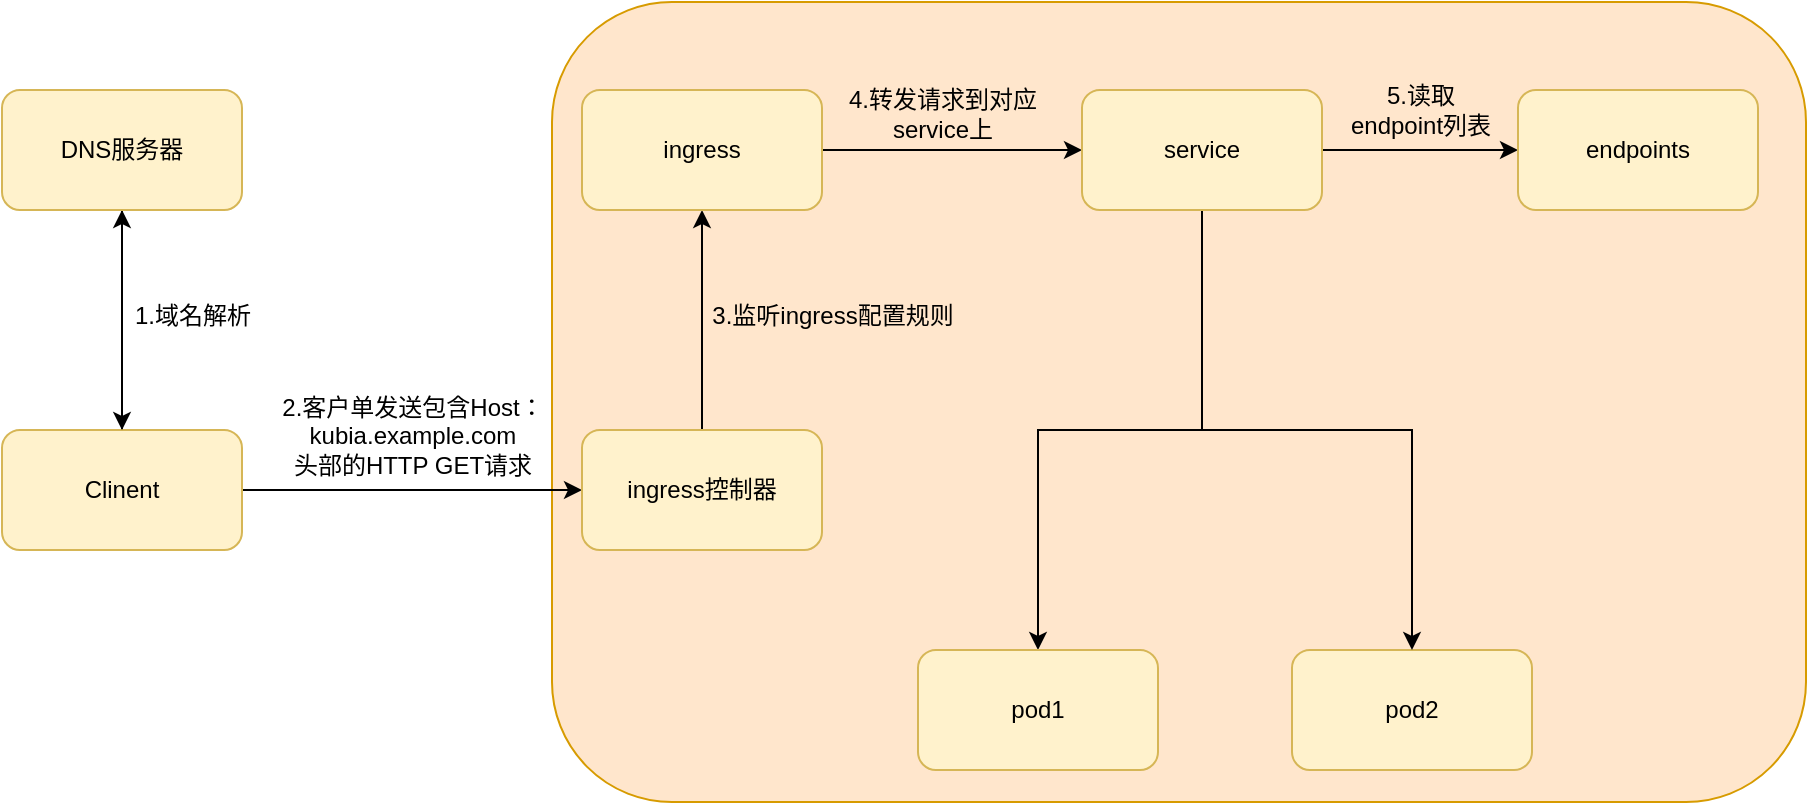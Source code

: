 <mxfile version="24.6.5" type="github">
  <diagram name="第 1 页" id="JzvRJWwTth9b1M5HLCIL">
    <mxGraphModel dx="956" dy="577" grid="0" gridSize="10" guides="1" tooltips="1" connect="1" arrows="1" fold="1" page="0" pageScale="1" pageWidth="827" pageHeight="1169" background="none" math="0" shadow="0">
      <root>
        <mxCell id="0" />
        <mxCell id="1" parent="0" />
        <mxCell id="2GNJ82tsgBL8uxATUp3d-26" value="" style="rounded=1;whiteSpace=wrap;html=1;fillColor=#ffe6cc;strokeColor=#d79b00;" vertex="1" parent="1">
          <mxGeometry x="325" y="96" width="627" height="400" as="geometry" />
        </mxCell>
        <mxCell id="2GNJ82tsgBL8uxATUp3d-9" style="edgeStyle=orthogonalEdgeStyle;rounded=0;orthogonalLoop=1;jettySize=auto;html=1;entryX=0.5;entryY=1;entryDx=0;entryDy=0;" edge="1" parent="1" source="2GNJ82tsgBL8uxATUp3d-1" target="2GNJ82tsgBL8uxATUp3d-2">
          <mxGeometry relative="1" as="geometry" />
        </mxCell>
        <mxCell id="2GNJ82tsgBL8uxATUp3d-12" style="edgeStyle=orthogonalEdgeStyle;rounded=0;orthogonalLoop=1;jettySize=auto;html=1;" edge="1" parent="1" source="2GNJ82tsgBL8uxATUp3d-1" target="2GNJ82tsgBL8uxATUp3d-3">
          <mxGeometry relative="1" as="geometry" />
        </mxCell>
        <mxCell id="2GNJ82tsgBL8uxATUp3d-1" value="Clinent" style="rounded=1;whiteSpace=wrap;html=1;fillColor=#fff2cc;strokeColor=#d6b656;" vertex="1" parent="1">
          <mxGeometry x="50" y="310" width="120" height="60" as="geometry" />
        </mxCell>
        <mxCell id="2GNJ82tsgBL8uxATUp3d-10" style="edgeStyle=orthogonalEdgeStyle;rounded=0;orthogonalLoop=1;jettySize=auto;html=1;entryX=0.5;entryY=0;entryDx=0;entryDy=0;" edge="1" parent="1" source="2GNJ82tsgBL8uxATUp3d-2" target="2GNJ82tsgBL8uxATUp3d-1">
          <mxGeometry relative="1" as="geometry" />
        </mxCell>
        <mxCell id="2GNJ82tsgBL8uxATUp3d-2" value="DNS服务器" style="rounded=1;whiteSpace=wrap;html=1;fillColor=#fff2cc;strokeColor=#d6b656;" vertex="1" parent="1">
          <mxGeometry x="50" y="140" width="120" height="60" as="geometry" />
        </mxCell>
        <mxCell id="2GNJ82tsgBL8uxATUp3d-13" style="edgeStyle=orthogonalEdgeStyle;rounded=0;orthogonalLoop=1;jettySize=auto;html=1;entryX=0.5;entryY=1;entryDx=0;entryDy=0;" edge="1" parent="1" source="2GNJ82tsgBL8uxATUp3d-3" target="2GNJ82tsgBL8uxATUp3d-4">
          <mxGeometry relative="1" as="geometry" />
        </mxCell>
        <mxCell id="2GNJ82tsgBL8uxATUp3d-3" value="ingress控制器" style="rounded=1;whiteSpace=wrap;html=1;fillColor=#fff2cc;strokeColor=#d6b656;" vertex="1" parent="1">
          <mxGeometry x="340" y="310" width="120" height="60" as="geometry" />
        </mxCell>
        <mxCell id="2GNJ82tsgBL8uxATUp3d-14" style="edgeStyle=orthogonalEdgeStyle;rounded=0;orthogonalLoop=1;jettySize=auto;html=1;entryX=0;entryY=0.5;entryDx=0;entryDy=0;" edge="1" parent="1" source="2GNJ82tsgBL8uxATUp3d-4" target="2GNJ82tsgBL8uxATUp3d-5">
          <mxGeometry relative="1" as="geometry" />
        </mxCell>
        <mxCell id="2GNJ82tsgBL8uxATUp3d-4" value="ingress" style="rounded=1;whiteSpace=wrap;html=1;fillColor=#fff2cc;strokeColor=#d6b656;" vertex="1" parent="1">
          <mxGeometry x="340" y="140" width="120" height="60" as="geometry" />
        </mxCell>
        <mxCell id="2GNJ82tsgBL8uxATUp3d-15" style="edgeStyle=orthogonalEdgeStyle;rounded=0;orthogonalLoop=1;jettySize=auto;html=1;entryX=0;entryY=0.5;entryDx=0;entryDy=0;" edge="1" parent="1" source="2GNJ82tsgBL8uxATUp3d-5" target="2GNJ82tsgBL8uxATUp3d-6">
          <mxGeometry relative="1" as="geometry" />
        </mxCell>
        <mxCell id="2GNJ82tsgBL8uxATUp3d-23" style="edgeStyle=orthogonalEdgeStyle;rounded=0;orthogonalLoop=1;jettySize=auto;html=1;entryX=0.5;entryY=0;entryDx=0;entryDy=0;" edge="1" parent="1" source="2GNJ82tsgBL8uxATUp3d-5" target="2GNJ82tsgBL8uxATUp3d-7">
          <mxGeometry relative="1" as="geometry">
            <mxPoint x="650" y="376.4" as="targetPoint" />
            <Array as="points">
              <mxPoint x="650" y="310" />
              <mxPoint x="568" y="310" />
            </Array>
          </mxGeometry>
        </mxCell>
        <mxCell id="2GNJ82tsgBL8uxATUp3d-5" value="service" style="rounded=1;whiteSpace=wrap;html=1;fillColor=#fff2cc;strokeColor=#d6b656;" vertex="1" parent="1">
          <mxGeometry x="590" y="140" width="120" height="60" as="geometry" />
        </mxCell>
        <mxCell id="2GNJ82tsgBL8uxATUp3d-6" value="endpoints" style="rounded=1;whiteSpace=wrap;html=1;fillColor=#fff2cc;strokeColor=#d6b656;" vertex="1" parent="1">
          <mxGeometry x="808" y="140" width="120" height="60" as="geometry" />
        </mxCell>
        <mxCell id="2GNJ82tsgBL8uxATUp3d-7" value="pod1" style="rounded=1;whiteSpace=wrap;html=1;fillColor=#fff2cc;strokeColor=#d6b656;" vertex="1" parent="1">
          <mxGeometry x="508" y="420" width="120" height="60" as="geometry" />
        </mxCell>
        <mxCell id="2GNJ82tsgBL8uxATUp3d-8" value="pod2" style="rounded=1;whiteSpace=wrap;html=1;fillColor=#fff2cc;strokeColor=#d6b656;" vertex="1" parent="1">
          <mxGeometry x="695" y="420" width="120" height="60" as="geometry" />
        </mxCell>
        <mxCell id="2GNJ82tsgBL8uxATUp3d-11" value="1.域名解析" style="text;html=1;align=center;verticalAlign=middle;resizable=0;points=[];autosize=1;strokeColor=none;fillColor=none;" vertex="1" parent="1">
          <mxGeometry x="105" y="238" width="80" height="30" as="geometry" />
        </mxCell>
        <mxCell id="2GNJ82tsgBL8uxATUp3d-16" value="2.客户单发送包含Host：&lt;div&gt;kubia.example.com&lt;/div&gt;&lt;div&gt;头部的HTTP GET请求&lt;/div&gt;" style="text;html=1;align=center;verticalAlign=middle;resizable=0;points=[];autosize=1;strokeColor=none;fillColor=none;" vertex="1" parent="1">
          <mxGeometry x="180" y="283" width="150" height="60" as="geometry" />
        </mxCell>
        <mxCell id="2GNJ82tsgBL8uxATUp3d-20" value="3.监听ingress配置规则" style="text;html=1;align=center;verticalAlign=middle;resizable=0;points=[];autosize=1;strokeColor=none;fillColor=none;" vertex="1" parent="1">
          <mxGeometry x="395" y="238" width="140" height="30" as="geometry" />
        </mxCell>
        <mxCell id="2GNJ82tsgBL8uxATUp3d-21" value="4.转发请求到对应&lt;div&gt;service上&lt;/div&gt;" style="text;html=1;align=center;verticalAlign=middle;resizable=0;points=[];autosize=1;strokeColor=none;fillColor=none;" vertex="1" parent="1">
          <mxGeometry x="460" y="132" width="120" height="40" as="geometry" />
        </mxCell>
        <mxCell id="2GNJ82tsgBL8uxATUp3d-22" value="5.读取&lt;div&gt;endpoint列表&lt;/div&gt;" style="text;html=1;align=center;verticalAlign=middle;resizable=0;points=[];autosize=1;strokeColor=none;fillColor=none;" vertex="1" parent="1">
          <mxGeometry x="715" y="129" width="88" height="41" as="geometry" />
        </mxCell>
        <mxCell id="2GNJ82tsgBL8uxATUp3d-25" value="" style="endArrow=classic;html=1;rounded=0;entryX=0.5;entryY=0;entryDx=0;entryDy=0;" edge="1" parent="1" target="2GNJ82tsgBL8uxATUp3d-8">
          <mxGeometry width="50" height="50" relative="1" as="geometry">
            <mxPoint x="647" y="310" as="sourcePoint" />
            <mxPoint x="836" y="310" as="targetPoint" />
            <Array as="points">
              <mxPoint x="755" y="310" />
            </Array>
          </mxGeometry>
        </mxCell>
      </root>
    </mxGraphModel>
  </diagram>
</mxfile>
